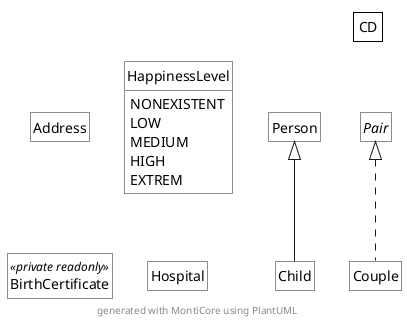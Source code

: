 @startuml
<style>
	classDiagram {
		class {
			BackgroundColor White
			RoundCorner 0
	  }
	  legend {
      BackgroundColor White
      RoundCorner 0
    }
</style>
hide circle
hide empty members
  skinparam classAttributeIconSize 0
legend top right
  CD
end legend
class Person
class Address
interface Pair
class Couple implements Pair
class Child extends Person
enum HappinessLevel {
  NONEXISTENT
  LOW
  MEDIUM
  HIGH
  EXTREM
}
class BirthCertificate << private readonly >>
class Hospital
center footer generated with MontiCore using PlantUML
@enduml
